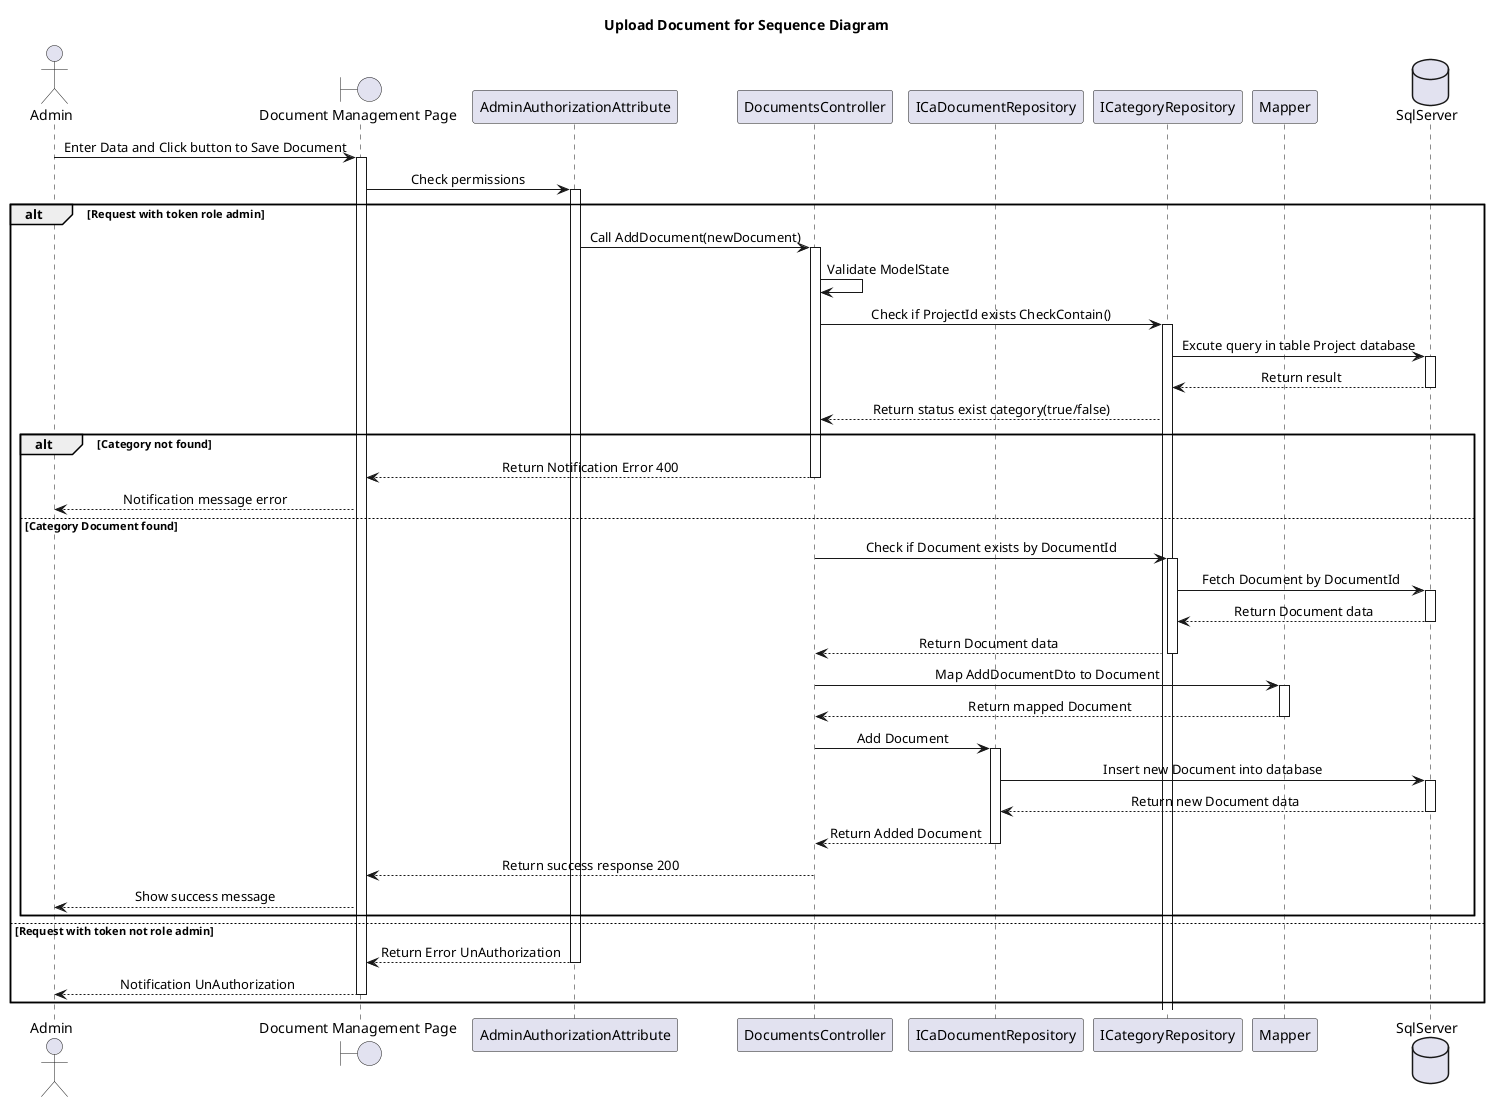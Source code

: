 @startuml
skinparam clDocAttributeIconSize 0
skinparam SequenceMessageAlignment center
Title Upload Document for Sequence Diagram

actor "Admin" as U
boundary "Document Management Page" as Hp
participant "AdminAuthorizationAttribute" as Author
participant "DocumentsController" as DocController
participant "ICaDocumentRepository" as IDocRepo
participant "ICategoryRepository" as ICaDocumentRepo
participant "Mapper" as Mapper
database "SqlServer" as Db

U -> Hp : Enter Data and Click button to Save Document
activate Hp
Hp -> Author : Check permissions
activate Author
alt Request with token role admin

    Author -> DocController : Call AddDocument(newDocument)
    activate DocController
    DocController -> DocController : Validate ModelState
    DocController -> ICaDocumentRepo : Check if ProjectId exists CheckContain()
    activate ICaDocumentRepo
    ICaDocumentRepo -> Db : Excute query in table Project database
    activate Db
    Db --> ICaDocumentRepo : Return result
    deactivate Db
    ICaDocumentRepo --> DocController : Return status exist category(true/false) 
    alt Category not found
        DocController --> Hp : Return Notification Error 400
        deactivate DocController
        Hp --> U : Notification message error
    else Category Document found
        DocController -> ICaDocumentRepo : Check if Document exists by DocumentId
        activate ICaDocumentRepo
        ICaDocumentRepo -> Db : Fetch Document by DocumentId
        activate Db
        Db --> ICaDocumentRepo : Return Document data
        deactivate Db
        ICaDocumentRepo --> DocController : Return Document data
        deactivate ICaDocumentRepo

        DocController -> Mapper : Map AddDocumentDto to Document
        activate Mapper
        Mapper --> DocController : Return mapped Document
        deactivate Mapper

        DocController -> IDocRepo : Add Document
        activate IDocRepo
        IDocRepo -> Db : Insert new Document into database
        activate Db
        Db --> IDocRepo : Return new Document data
        deactivate Db
        IDocRepo --> DocController : Return Added Document
        deactivate IDocRepo

        DocController --> Hp : Return success response 200
        deactivate DocController
        
        Hp --> U : Show success message

    end
 else Request with token not role admin
    Author --> Hp : Return Error UnAuthorization
    deactivate Author
    Hp --> U : Notification UnAuthorization
    deactivate Hp
end

deactivate Hp

@enduml
